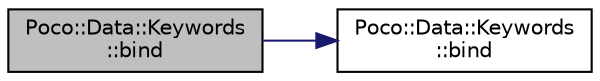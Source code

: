 digraph "Poco::Data::Keywords::bind"
{
 // LATEX_PDF_SIZE
  edge [fontname="Helvetica",fontsize="10",labelfontname="Helvetica",labelfontsize="10"];
  node [fontname="Helvetica",fontsize="10",shape=record];
  rankdir="LR";
  Node1 [label="Poco::Data::Keywords\l::bind",height=0.2,width=0.4,color="black", fillcolor="grey75", style="filled", fontcolor="black",tooltip=" "];
  Node1 -> Node2 [color="midnightblue",fontsize="10",style="solid"];
  Node2 [label="Poco::Data::Keywords\l::bind",height=0.2,width=0.4,color="black", fillcolor="white", style="filled",URL="$namespacePoco_1_1Data_1_1Keywords.html#aecb9a8a95f3ee840a9a9c5ce191fa21c",tooltip=" "];
}
